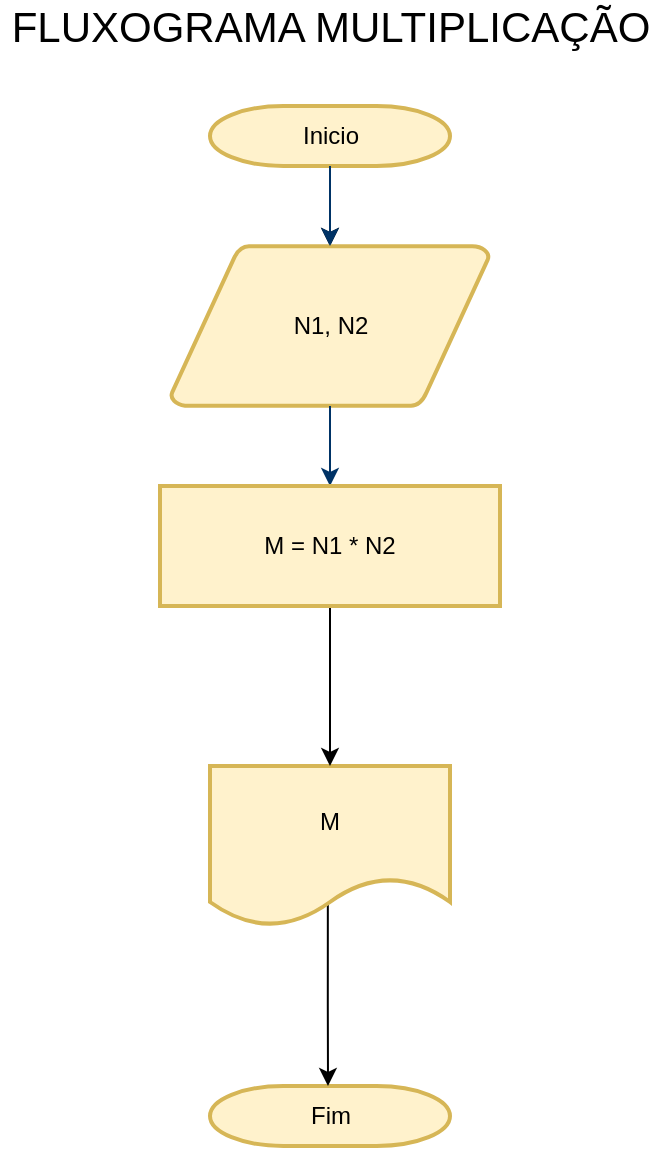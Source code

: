 <mxfile version="14.4.8" type="device" pages="3"><diagram id="6a731a19-8d31-9384-78a2-239565b7b9f0" name="Page-1"><mxGraphModel dx="868" dy="450" grid="1" gridSize="10" guides="1" tooltips="1" connect="1" arrows="1" fold="1" page="1" pageScale="1" pageWidth="1169" pageHeight="827" background="#ffffff" math="0" shadow="0"><root><mxCell id="0"/><mxCell id="1" parent="0"/><mxCell id="API0za2J2A2XT6zZf1MO-68" value="" style="edgeStyle=orthogonalEdgeStyle;rounded=0;orthogonalLoop=1;jettySize=auto;html=1;" parent="1" source="2" target="3" edge="1"><mxGeometry relative="1" as="geometry"/></mxCell><mxCell id="2" value="Inicio" style="shape=mxgraph.flowchart.terminator;strokeWidth=2;gradientDirection=north;fontStyle=0;html=1;fillColor=#fff2cc;strokeColor=#d6b656;" parent="1" vertex="1"><mxGeometry x="260" y="60" width="120" height="30" as="geometry"/></mxCell><mxCell id="3" value="N1, N2" style="shape=mxgraph.flowchart.data;strokeWidth=2;gradientDirection=north;fontStyle=0;html=1;fillColor=#fff2cc;strokeColor=#d6b656;" parent="1" vertex="1"><mxGeometry x="240.5" y="130" width="159" height="80" as="geometry"/></mxCell><mxCell id="7" style="fontStyle=1;strokeColor=#003366;strokeWidth=1;html=1;" parent="1" source="2" target="3" edge="1"><mxGeometry relative="1" as="geometry"/></mxCell><mxCell id="8" style="fontStyle=1;strokeColor=#003366;strokeWidth=1;html=1;" parent="1" source="3" edge="1"><mxGeometry relative="1" as="geometry"><mxPoint x="320" y="250" as="targetPoint"/></mxGeometry></mxCell><mxCell id="40" value="Fim" style="shape=mxgraph.flowchart.terminator;strokeWidth=2;gradientDirection=north;fontStyle=0;html=1;fillColor=#fff2cc;strokeColor=#d6b656;" parent="1" vertex="1"><mxGeometry x="260" y="550" width="120" height="30" as="geometry"/></mxCell><mxCell id="API0za2J2A2XT6zZf1MO-66" style="edgeStyle=orthogonalEdgeStyle;rounded=0;orthogonalLoop=1;jettySize=auto;html=1;exitX=0.491;exitY=0.867;exitDx=0;exitDy=0;exitPerimeter=0;" parent="1" source="API0za2J2A2XT6zZf1MO-57" edge="1"><mxGeometry relative="1" as="geometry"><mxPoint x="319" y="550" as="targetPoint"/><mxPoint x="319" y="470" as="sourcePoint"/></mxGeometry></mxCell><mxCell id="API0za2J2A2XT6zZf1MO-57" value="M" style="shape=document;whiteSpace=wrap;html=1;boundedLbl=1;strokeWidth=2;fillColor=#fff2cc;strokeColor=#d6b656;" parent="1" vertex="1"><mxGeometry x="260" y="390" width="120" height="80" as="geometry"/></mxCell><mxCell id="API0za2J2A2XT6zZf1MO-60" style="edgeStyle=orthogonalEdgeStyle;rounded=0;orthogonalLoop=1;jettySize=auto;html=1;entryX=0.5;entryY=0;entryDx=0;entryDy=0;" parent="1" source="API0za2J2A2XT6zZf1MO-58" target="API0za2J2A2XT6zZf1MO-57" edge="1"><mxGeometry relative="1" as="geometry"><mxPoint x="320" y="380" as="targetPoint"/></mxGeometry></mxCell><mxCell id="API0za2J2A2XT6zZf1MO-58" value="M = N1 * N2" style="rounded=0;whiteSpace=wrap;html=1;glass=0;shadow=0;strokeWidth=2;fillColor=#fff2cc;strokeColor=#d6b656;" parent="1" vertex="1"><mxGeometry x="235" y="250" width="170" height="60" as="geometry"/></mxCell><mxCell id="uTNJ8NOkYljAMWxKR0aF-40" value="&lt;font style=&quot;font-size: 21px&quot;&gt;FLUXOGRAMA MULTIPLICAÇÃO&lt;/font&gt;" style="text;html=1;align=center;verticalAlign=middle;resizable=0;points=[];autosize=1;strokeWidth=5;" parent="1" vertex="1"><mxGeometry x="155" y="10" width="330" height="20" as="geometry"/></mxCell></root></mxGraphModel></diagram><diagram id="CPht8sVf43R5qBm5Z1WU" name="Page-2"><mxGraphModel dx="868" dy="450" grid="1" gridSize="10" guides="1" tooltips="1" connect="1" arrows="1" fold="1" page="1" pageScale="1" pageWidth="827" pageHeight="1169" math="0" shadow="0"><root><mxCell id="RCAQZEgT6aWlcXMYP_mA-0"/><mxCell id="RCAQZEgT6aWlcXMYP_mA-1" parent="RCAQZEgT6aWlcXMYP_mA-0"/><mxCell id="NrogNhjMpxa4uJ9uPlHF-7" style="edgeStyle=orthogonalEdgeStyle;rounded=0;orthogonalLoop=1;jettySize=auto;html=1;entryX=0.095;entryY=0.5;entryDx=0;entryDy=0;entryPerimeter=0;" parent="RCAQZEgT6aWlcXMYP_mA-1" source="RCAQZEgT6aWlcXMYP_mA-3" target="RCAQZEgT6aWlcXMYP_mA-4" edge="1"><mxGeometry relative="1" as="geometry"/></mxCell><mxCell id="RCAQZEgT6aWlcXMYP_mA-3" value="Inicio" style="shape=mxgraph.flowchart.terminator;strokeWidth=2;gradientDirection=north;fontStyle=0;html=1;fillColor=#dae8fc;strokeColor=#6c8ebf;" parent="RCAQZEgT6aWlcXMYP_mA-1" vertex="1"><mxGeometry x="75" y="105" width="120" height="30" as="geometry"/></mxCell><mxCell id="NrogNhjMpxa4uJ9uPlHF-2" style="edgeStyle=orthogonalEdgeStyle;rounded=0;orthogonalLoop=1;jettySize=auto;html=1;exitX=0.5;exitY=1;exitDx=0;exitDy=0;exitPerimeter=0;entryX=0.5;entryY=0;entryDx=0;entryDy=0;" parent="RCAQZEgT6aWlcXMYP_mA-1" source="RCAQZEgT6aWlcXMYP_mA-4" target="NrogNhjMpxa4uJ9uPlHF-1" edge="1"><mxGeometry relative="1" as="geometry"/></mxCell><mxCell id="RCAQZEgT6aWlcXMYP_mA-4" value="N1, N2" style="shape=mxgraph.flowchart.data;strokeWidth=2;gradientDirection=north;fontStyle=0;html=1;fillColor=#dae8fc;strokeColor=#6c8ebf;" parent="RCAQZEgT6aWlcXMYP_mA-1" vertex="1"><mxGeometry x="250" y="80" width="159" height="80" as="geometry"/></mxCell><mxCell id="RCAQZEgT6aWlcXMYP_mA-7" value="Fim" style="shape=mxgraph.flowchart.terminator;strokeWidth=2;gradientDirection=north;fontStyle=0;html=1;fillColor=#dae8fc;strokeColor=#6c8ebf;" parent="RCAQZEgT6aWlcXMYP_mA-1" vertex="1"><mxGeometry x="480" y="485" width="120" height="30" as="geometry"/></mxCell><mxCell id="NrogNhjMpxa4uJ9uPlHF-5" style="edgeStyle=orthogonalEdgeStyle;rounded=0;orthogonalLoop=1;jettySize=auto;html=1;entryX=0;entryY=0.5;entryDx=0;entryDy=0;entryPerimeter=0;" parent="RCAQZEgT6aWlcXMYP_mA-1" source="RCAQZEgT6aWlcXMYP_mA-9" target="RCAQZEgT6aWlcXMYP_mA-7" edge="1"><mxGeometry relative="1" as="geometry"/></mxCell><mxCell id="RCAQZEgT6aWlcXMYP_mA-9" value="M" style="shape=document;whiteSpace=wrap;html=1;boundedLbl=1;strokeWidth=2;fillColor=#dae8fc;strokeColor=#6c8ebf;" parent="RCAQZEgT6aWlcXMYP_mA-1" vertex="1"><mxGeometry x="269.5" y="460" width="120" height="80" as="geometry"/></mxCell><mxCell id="NrogNhjMpxa4uJ9uPlHF-6" style="edgeStyle=orthogonalEdgeStyle;rounded=0;orthogonalLoop=1;jettySize=auto;html=1;exitX=0.5;exitY=1;exitDx=0;exitDy=0;" parent="RCAQZEgT6aWlcXMYP_mA-1" source="RCAQZEgT6aWlcXMYP_mA-11" target="RCAQZEgT6aWlcXMYP_mA-9" edge="1"><mxGeometry relative="1" as="geometry"/></mxCell><mxCell id="RCAQZEgT6aWlcXMYP_mA-11" value="M = N1 / N2" style="rounded=0;whiteSpace=wrap;html=1;glass=0;shadow=0;strokeWidth=2;fillColor=#dae8fc;strokeColor=#6c8ebf;" parent="RCAQZEgT6aWlcXMYP_mA-1" vertex="1"><mxGeometry x="244" y="340" width="170" height="60" as="geometry"/></mxCell><mxCell id="QdM0Eu2TYnTM5VhPKdRb-0" value="&lt;font style=&quot;font-size: 21px&quot;&gt;FLUXOGRAMA DIVISÃO&lt;/font&gt;" style="text;html=1;align=center;verticalAlign=middle;resizable=0;points=[];autosize=1;strokeWidth=5;" parent="RCAQZEgT6aWlcXMYP_mA-1" vertex="1"><mxGeometry x="195" y="10" width="250" height="20" as="geometry"/></mxCell><mxCell id="NrogNhjMpxa4uJ9uPlHF-3" style="edgeStyle=orthogonalEdgeStyle;rounded=0;orthogonalLoop=1;jettySize=auto;html=1;exitX=1;exitY=0.5;exitDx=0;exitDy=0;entryX=0.5;entryY=0;entryDx=0;entryDy=0;entryPerimeter=0;" parent="RCAQZEgT6aWlcXMYP_mA-1" source="NrogNhjMpxa4uJ9uPlHF-1" target="RCAQZEgT6aWlcXMYP_mA-7" edge="1"><mxGeometry relative="1" as="geometry"><mxPoint x="560" y="240" as="targetPoint"/></mxGeometry></mxCell><mxCell id="NrogNhjMpxa4uJ9uPlHF-8" value="SIM" style="edgeLabel;html=1;align=center;verticalAlign=middle;resizable=0;points=[];fontSize=16;" parent="NrogNhjMpxa4uJ9uPlHF-3" vertex="1" connectable="0"><mxGeometry x="0.294" y="-2" relative="1" as="geometry"><mxPoint x="2" y="11.5" as="offset"/></mxGeometry></mxCell><mxCell id="NrogNhjMpxa4uJ9uPlHF-10" value="NÃO" style="edgeStyle=orthogonalEdgeStyle;rounded=0;orthogonalLoop=1;jettySize=auto;html=1;exitX=0.5;exitY=1;exitDx=0;exitDy=0;fontSize=16;" parent="RCAQZEgT6aWlcXMYP_mA-1" source="NrogNhjMpxa4uJ9uPlHF-1" edge="1"><mxGeometry relative="1" as="geometry"><mxPoint x="330" y="340" as="targetPoint"/></mxGeometry></mxCell><mxCell id="NrogNhjMpxa4uJ9uPlHF-1" value="N1 = 0" style="rhombus;whiteSpace=wrap;html=1;rounded=0;shadow=0;glass=0;strokeWidth=2;fillColor=#dae8fc;strokeColor=#6c8ebf;" parent="RCAQZEgT6aWlcXMYP_mA-1" vertex="1"><mxGeometry x="259.5" y="200" width="140" height="80" as="geometry"/></mxCell></root></mxGraphModel></diagram><diagram id="XHOPrQIbMcNlR9TOI3KG" name="Page-3"><mxGraphModel dx="868" dy="450" grid="1" gridSize="10" guides="1" tooltips="1" connect="1" arrows="1" fold="1" page="1" pageScale="1" pageWidth="827" pageHeight="1169" math="0" shadow="0"><root><mxCell id="keZeSNcVx0IBZYtfIhG0-0"/><mxCell id="keZeSNcVx0IBZYtfIhG0-1" parent="keZeSNcVx0IBZYtfIhG0-0"/><mxCell id="V99zGcr4E0D3IuqzlqU1-0" value="" style="edgeStyle=orthogonalEdgeStyle;rounded=0;orthogonalLoop=1;jettySize=auto;html=1;" parent="keZeSNcVx0IBZYtfIhG0-1" source="V99zGcr4E0D3IuqzlqU1-1" target="V99zGcr4E0D3IuqzlqU1-2" edge="1"><mxGeometry relative="1" as="geometry"/></mxCell><mxCell id="V99zGcr4E0D3IuqzlqU1-1" value="Início" style="shape=mxgraph.flowchart.terminator;strokeWidth=2;gradientDirection=north;fontStyle=0;html=1;fillColor=#e1d5e7;strokeColor=#9673a6;" parent="keZeSNcVx0IBZYtfIhG0-1" vertex="1"><mxGeometry x="260" y="60" width="120" height="30" as="geometry"/></mxCell><mxCell id="V99zGcr4E0D3IuqzlqU1-2" value="N1, N2, N3" style="shape=mxgraph.flowchart.data;strokeWidth=2;gradientDirection=north;fontStyle=0;html=1;fillColor=#e1d5e7;strokeColor=#9673a6;" parent="keZeSNcVx0IBZYtfIhG0-1" vertex="1"><mxGeometry x="240.5" y="130" width="159" height="80" as="geometry"/></mxCell><mxCell id="V99zGcr4E0D3IuqzlqU1-3" style="fontStyle=1;strokeColor=#003366;strokeWidth=1;html=1;" parent="keZeSNcVx0IBZYtfIhG0-1" source="V99zGcr4E0D3IuqzlqU1-1" target="V99zGcr4E0D3IuqzlqU1-2" edge="1"><mxGeometry relative="1" as="geometry"/></mxCell><mxCell id="V99zGcr4E0D3IuqzlqU1-4" style="fontStyle=1;strokeColor=#003366;strokeWidth=1;html=1;" parent="keZeSNcVx0IBZYtfIhG0-1" source="V99zGcr4E0D3IuqzlqU1-2" edge="1"><mxGeometry relative="1" as="geometry"><mxPoint x="320" y="250" as="targetPoint"/></mxGeometry></mxCell><mxCell id="V99zGcr4E0D3IuqzlqU1-5" value="Fim" style="shape=mxgraph.flowchart.terminator;strokeWidth=2;gradientDirection=north;fontStyle=0;html=1;fillColor=#e1d5e7;strokeColor=#9673a6;" parent="keZeSNcVx0IBZYtfIhG0-1" vertex="1"><mxGeometry x="260" y="550" width="120" height="30" as="geometry"/></mxCell><mxCell id="V99zGcr4E0D3IuqzlqU1-17" style="edgeStyle=orthogonalEdgeStyle;rounded=0;orthogonalLoop=1;jettySize=auto;html=1;fontSize=16;" parent="keZeSNcVx0IBZYtfIhG0-1" source="V99zGcr4E0D3IuqzlqU1-7" edge="1"><mxGeometry relative="1" as="geometry"><mxPoint x="320" y="550" as="targetPoint"/></mxGeometry></mxCell><mxCell id="V99zGcr4E0D3IuqzlqU1-7" value="Reprovado" style="shape=document;whiteSpace=wrap;html=1;boundedLbl=1;strokeWidth=2;fillColor=#e1d5e7;strokeColor=#9673a6;" parent="keZeSNcVx0IBZYtfIhG0-1" vertex="1"><mxGeometry x="130" y="470" width="120" height="60" as="geometry"/></mxCell><mxCell id="V99zGcr4E0D3IuqzlqU1-12" style="edgeStyle=orthogonalEdgeStyle;rounded=0;orthogonalLoop=1;jettySize=auto;html=1;entryX=0.5;entryY=0;entryDx=0;entryDy=0;fontSize=16;" parent="keZeSNcVx0IBZYtfIhG0-1" source="V99zGcr4E0D3IuqzlqU1-9" target="V99zGcr4E0D3IuqzlqU1-11" edge="1"><mxGeometry relative="1" as="geometry"/></mxCell><mxCell id="V99zGcr4E0D3IuqzlqU1-9" value="M = (N1 +&amp;nbsp; N2 + N3) / 3" style="rounded=0;whiteSpace=wrap;html=1;glass=0;shadow=0;strokeWidth=2;fillColor=#e1d5e7;strokeColor=#9673a6;" parent="keZeSNcVx0IBZYtfIhG0-1" vertex="1"><mxGeometry x="235" y="250" width="170" height="60" as="geometry"/></mxCell><mxCell id="V99zGcr4E0D3IuqzlqU1-16" style="edgeStyle=orthogonalEdgeStyle;rounded=0;orthogonalLoop=1;jettySize=auto;html=1;fontSize=16;" parent="keZeSNcVx0IBZYtfIhG0-1" source="V99zGcr4E0D3IuqzlqU1-10" target="V99zGcr4E0D3IuqzlqU1-5" edge="1"><mxGeometry relative="1" as="geometry"/></mxCell><mxCell id="V99zGcr4E0D3IuqzlqU1-10" value="Aprovado" style="shape=document;whiteSpace=wrap;html=1;boundedLbl=1;strokeWidth=2;fillColor=#e1d5e7;strokeColor=#9673a6;" parent="keZeSNcVx0IBZYtfIhG0-1" vertex="1"><mxGeometry x="390" y="470" width="120" height="60" as="geometry"/></mxCell><mxCell id="V99zGcr4E0D3IuqzlqU1-13" value="SIM" style="edgeStyle=orthogonalEdgeStyle;rounded=0;orthogonalLoop=1;jettySize=auto;html=1;fontSize=16;entryX=0.5;entryY=0;entryDx=0;entryDy=0;exitX=0;exitY=0.5;exitDx=0;exitDy=0;" parent="keZeSNcVx0IBZYtfIhG0-1" source="V99zGcr4E0D3IuqzlqU1-11" target="V99zGcr4E0D3IuqzlqU1-7" edge="1"><mxGeometry x="0.286" relative="1" as="geometry"><mxPoint x="190" y="460" as="targetPoint"/><mxPoint as="offset"/></mxGeometry></mxCell><mxCell id="V99zGcr4E0D3IuqzlqU1-14" style="edgeStyle=orthogonalEdgeStyle;rounded=0;orthogonalLoop=1;jettySize=auto;html=1;fontSize=16;entryX=0.5;entryY=0;entryDx=0;entryDy=0;" parent="keZeSNcVx0IBZYtfIhG0-1" source="V99zGcr4E0D3IuqzlqU1-11" target="V99zGcr4E0D3IuqzlqU1-10" edge="1"><mxGeometry relative="1" as="geometry"><mxPoint x="450" y="460" as="targetPoint"/><Array as="points"><mxPoint x="450" y="390"/></Array></mxGeometry></mxCell><mxCell id="V99zGcr4E0D3IuqzlqU1-15" value="NÃO" style="edgeLabel;html=1;align=center;verticalAlign=middle;resizable=0;points=[];fontSize=16;" parent="V99zGcr4E0D3IuqzlqU1-14" vertex="1" connectable="0"><mxGeometry x="0.286" y="-2" relative="1" as="geometry"><mxPoint as="offset"/></mxGeometry></mxCell><mxCell id="V99zGcr4E0D3IuqzlqU1-11" value="M &amp;lt; 7" style="rhombus;whiteSpace=wrap;html=1;rounded=0;shadow=0;glass=0;strokeWidth=2;fontSize=16;fillColor=#e1d5e7;strokeColor=#9673a6;" parent="keZeSNcVx0IBZYtfIhG0-1" vertex="1"><mxGeometry x="250" y="350" width="140" height="80" as="geometry"/></mxCell><mxCell id="KgJ7Mq4zgnjzRn85M4_w-0" value="&lt;font style=&quot;font-size: 21px&quot;&gt;FLUXOGRAMA MÉDIA&lt;/font&gt;" style="text;html=1;align=center;verticalAlign=middle;resizable=0;points=[];autosize=1;strokeWidth=5;" vertex="1" parent="keZeSNcVx0IBZYtfIhG0-1"><mxGeometry x="205" y="10" width="230" height="20" as="geometry"/></mxCell></root></mxGraphModel></diagram></mxfile>